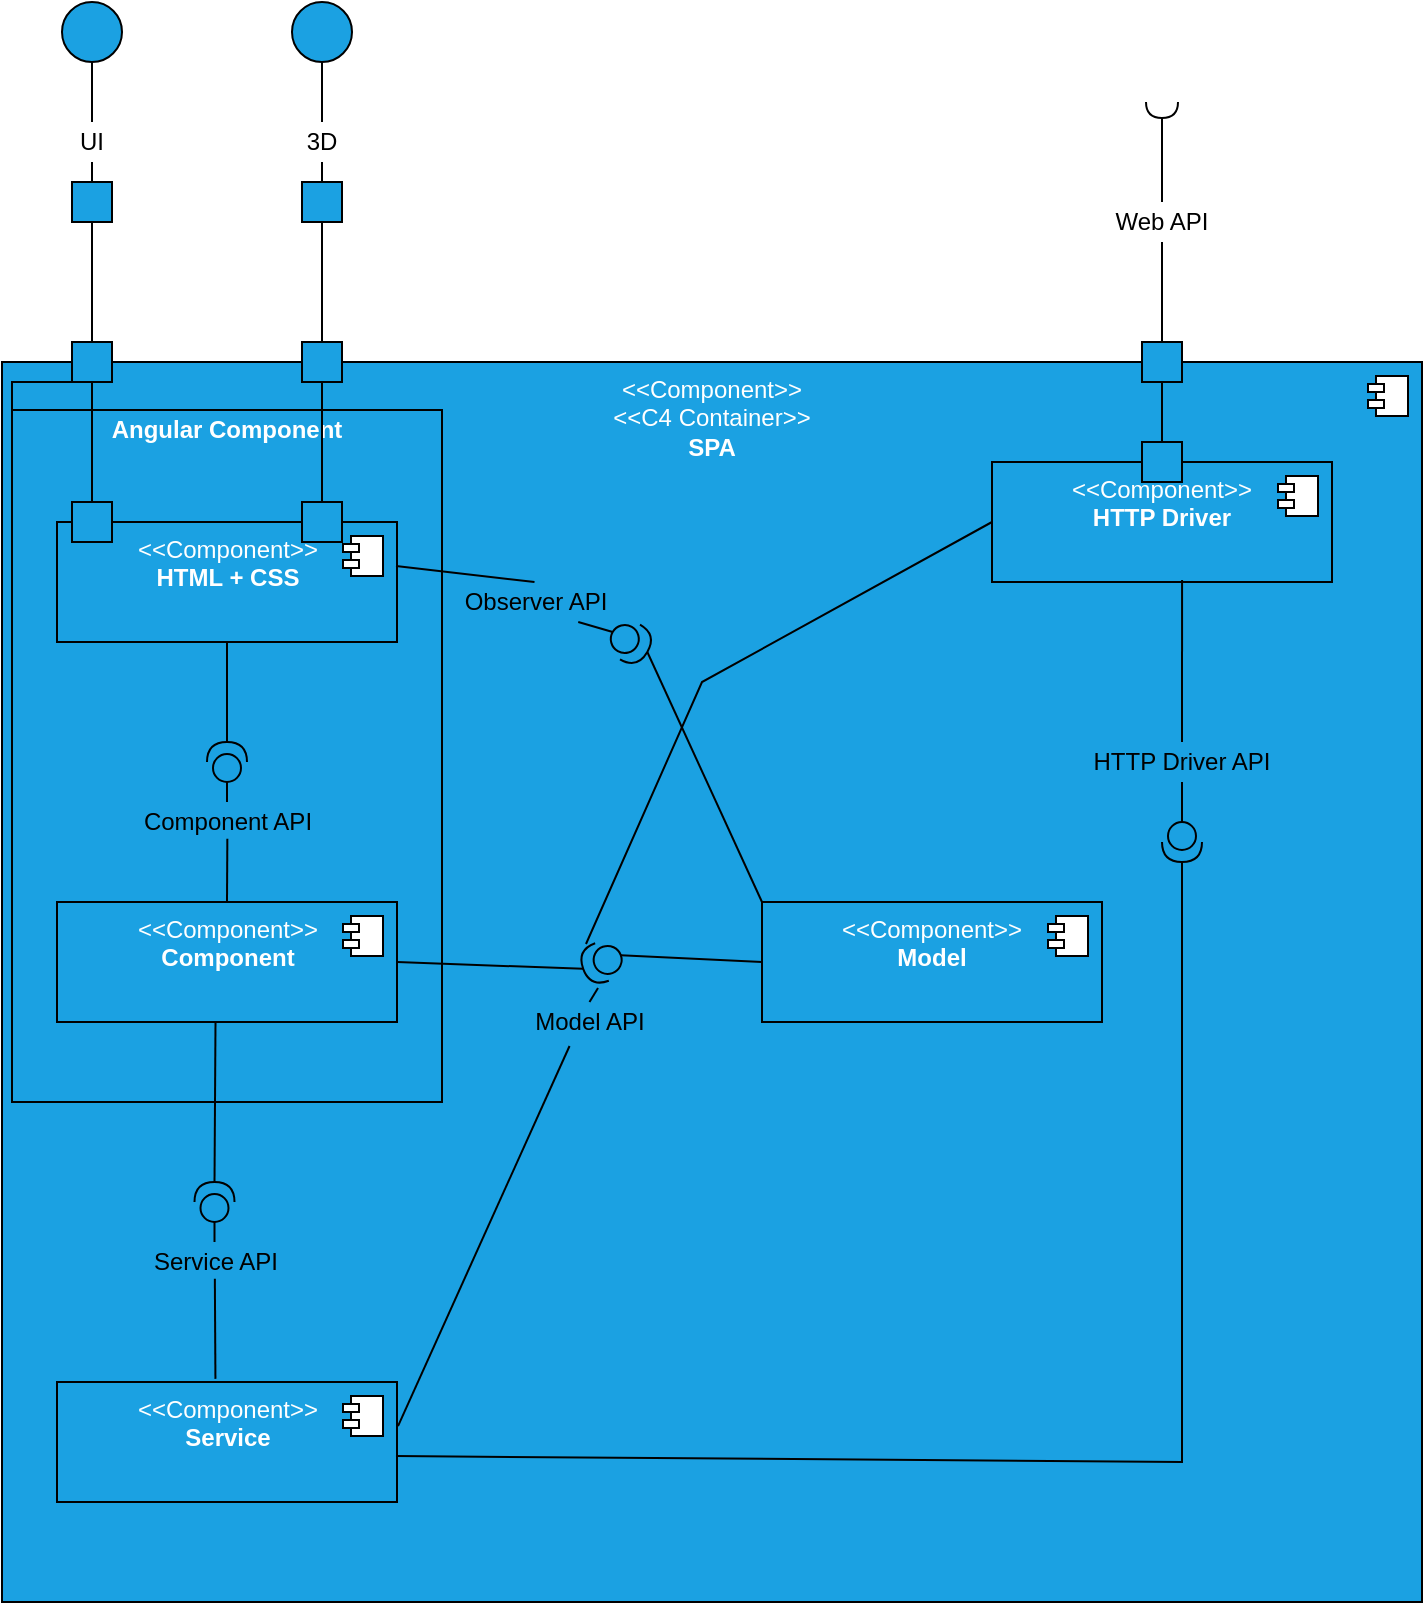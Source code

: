 <mxfile version="24.7.17">
  <diagram name="Página-1" id="kKBKMEyVlORLd3pp8Gom">
    <mxGraphModel dx="1434" dy="2005" grid="1" gridSize="10" guides="1" tooltips="1" connect="1" arrows="1" fold="1" page="1" pageScale="1" pageWidth="827" pageHeight="1169" math="0" shadow="0">
      <root>
        <mxCell id="0" />
        <mxCell id="1" parent="0" />
        <mxCell id="7BqX2QthyGYcZfOtiyWT-3" value="&amp;lt;&amp;lt;Component&amp;gt;&amp;gt;&lt;div&gt;&amp;lt;&amp;lt;C4 Container&lt;span style=&quot;background-color: initial;&quot;&gt;&amp;gt;&amp;gt;&lt;/span&gt;&lt;/div&gt;&lt;div style=&quot;padding-right: 0px;&quot;&gt;&lt;b&gt;SPA&lt;/b&gt;&lt;/div&gt;" style="html=1;dropTarget=0;whiteSpace=wrap;horizontal=1;verticalAlign=top;fillColor=#1ba1e2;fontColor=#ffffff;strokeColor=default;" parent="1" vertex="1">
          <mxGeometry x="100" y="60" width="710" height="620" as="geometry" />
        </mxCell>
        <mxCell id="7BqX2QthyGYcZfOtiyWT-4" value="" style="shape=module;jettyWidth=8;jettyHeight=4;" parent="7BqX2QthyGYcZfOtiyWT-3" vertex="1">
          <mxGeometry x="1" width="20" height="20" relative="1" as="geometry">
            <mxPoint x="-27" y="7" as="offset" />
          </mxGeometry>
        </mxCell>
        <mxCell id="7BqX2QthyGYcZfOtiyWT-25" value="" style="whiteSpace=wrap;html=1;aspect=fixed;fillColor=#1ba1e2;fontColor=#ffffff;strokeColor=default;" parent="1" vertex="1">
          <mxGeometry x="135" y="-30" width="20" height="20" as="geometry" />
        </mxCell>
        <mxCell id="7BqX2QthyGYcZfOtiyWT-26" value="" style="whiteSpace=wrap;html=1;aspect=fixed;fillColor=#1ba1e2;fontColor=#ffffff;strokeColor=default;" parent="1" vertex="1">
          <mxGeometry x="135" y="50" width="20" height="20" as="geometry" />
        </mxCell>
        <mxCell id="7BqX2QthyGYcZfOtiyWT-27" value="" style="whiteSpace=wrap;html=1;aspect=fixed;fillColor=#1ba1e2;fontColor=#ffffff;strokeColor=default;" parent="1" vertex="1">
          <mxGeometry x="250" y="50" width="20" height="20" as="geometry" />
        </mxCell>
        <mxCell id="7BqX2QthyGYcZfOtiyWT-28" value="" style="endArrow=none;html=1;rounded=0;entryX=0.5;entryY=1;entryDx=0;entryDy=0;exitX=0.5;exitY=0;exitDx=0;exitDy=0;" parent="1" source="7BqX2QthyGYcZfOtiyWT-26" target="7BqX2QthyGYcZfOtiyWT-25" edge="1">
          <mxGeometry width="50" height="50" relative="1" as="geometry">
            <mxPoint x="205" y="120" as="sourcePoint" />
            <mxPoint x="255" y="70" as="targetPoint" />
          </mxGeometry>
        </mxCell>
        <mxCell id="7BqX2QthyGYcZfOtiyWT-30" value="" style="endArrow=none;html=1;rounded=0;exitX=0.5;exitY=0;exitDx=0;exitDy=0;entryX=0.5;entryY=1;entryDx=0;entryDy=0;" parent="1" source="7BqX2QthyGYcZfOtiyWT-33" target="7BqX2QthyGYcZfOtiyWT-31" edge="1">
          <mxGeometry width="50" height="50" relative="1" as="geometry">
            <mxPoint x="155" y="70" as="sourcePoint" />
            <mxPoint x="145" y="-110" as="targetPoint" />
          </mxGeometry>
        </mxCell>
        <mxCell id="7BqX2QthyGYcZfOtiyWT-31" value="" style="ellipse;whiteSpace=wrap;html=1;aspect=fixed;fillColor=#1ba1e2;fontColor=#ffffff;strokeColor=default;" parent="1" vertex="1">
          <mxGeometry x="130" y="-120" width="30" height="30" as="geometry" />
        </mxCell>
        <mxCell id="7BqX2QthyGYcZfOtiyWT-32" value="" style="endArrow=none;html=1;rounded=0;exitX=0.5;exitY=0;exitDx=0;exitDy=0;" parent="1" source="7BqX2QthyGYcZfOtiyWT-25" target="7BqX2QthyGYcZfOtiyWT-33" edge="1">
          <mxGeometry width="50" height="50" relative="1" as="geometry">
            <mxPoint x="145" y="-80" as="sourcePoint" />
            <mxPoint x="145" y="-110" as="targetPoint" />
          </mxGeometry>
        </mxCell>
        <mxCell id="7BqX2QthyGYcZfOtiyWT-33" value="UI" style="text;html=1;align=center;verticalAlign=middle;whiteSpace=wrap;rounded=0;" parent="1" vertex="1">
          <mxGeometry x="135" y="-60" width="20" height="20" as="geometry" />
        </mxCell>
        <mxCell id="7BqX2QthyGYcZfOtiyWT-35" value="" style="endArrow=none;html=1;rounded=0;entryX=0.5;entryY=1;entryDx=0;entryDy=0;exitX=0.5;exitY=0;exitDx=0;exitDy=0;" parent="1" source="7BqX2QthyGYcZfOtiyWT-38" target="7BqX2QthyGYcZfOtiyWT-36" edge="1">
          <mxGeometry width="50" height="50" relative="1" as="geometry">
            <mxPoint x="280" y="-100" as="sourcePoint" />
            <mxPoint x="246.5" y="-110" as="targetPoint" />
          </mxGeometry>
        </mxCell>
        <mxCell id="7BqX2QthyGYcZfOtiyWT-36" value="" style="ellipse;whiteSpace=wrap;html=1;aspect=fixed;fillColor=#1ba1e2;fontColor=#ffffff;strokeColor=default;" parent="1" vertex="1">
          <mxGeometry x="245" y="-120" width="30" height="30" as="geometry" />
        </mxCell>
        <mxCell id="7BqX2QthyGYcZfOtiyWT-37" value="" style="endArrow=none;html=1;rounded=0;exitX=0.5;exitY=0;exitDx=0;exitDy=0;" parent="1" source="7BqX2QthyGYcZfOtiyWT-34" target="7BqX2QthyGYcZfOtiyWT-38" edge="1">
          <mxGeometry width="50" height="50" relative="1" as="geometry">
            <mxPoint x="246.5" y="-80" as="sourcePoint" />
            <mxPoint x="246.5" y="-110" as="targetPoint" />
          </mxGeometry>
        </mxCell>
        <mxCell id="7BqX2QthyGYcZfOtiyWT-39" value="" style="endArrow=none;html=1;rounded=0;entryX=0.5;entryY=1;entryDx=0;entryDy=0;exitX=0.5;exitY=0;exitDx=0;exitDy=0;" parent="1" source="7BqX2QthyGYcZfOtiyWT-27" target="7BqX2QthyGYcZfOtiyWT-34" edge="1">
          <mxGeometry width="50" height="50" relative="1" as="geometry">
            <mxPoint x="246.5" y="30" as="sourcePoint" />
            <mxPoint x="246.5" y="-60" as="targetPoint" />
          </mxGeometry>
        </mxCell>
        <mxCell id="7BqX2QthyGYcZfOtiyWT-34" value="" style="whiteSpace=wrap;html=1;aspect=fixed;fillColor=#1ba1e2;fontColor=#ffffff;strokeColor=default;" parent="1" vertex="1">
          <mxGeometry x="250" y="-30" width="20" height="20" as="geometry" />
        </mxCell>
        <mxCell id="7BqX2QthyGYcZfOtiyWT-40" value="" style="endArrow=none;html=1;rounded=0;entryX=0.5;entryY=1;entryDx=0;entryDy=0;exitX=0.5;exitY=0;exitDx=0;exitDy=0;" parent="1" source="7BqX2QthyGYcZfOtiyWT-34" target="7BqX2QthyGYcZfOtiyWT-38" edge="1">
          <mxGeometry width="50" height="50" relative="1" as="geometry">
            <mxPoint x="246.5" y="-30" as="sourcePoint" />
            <mxPoint x="246.5" y="-60" as="targetPoint" />
          </mxGeometry>
        </mxCell>
        <mxCell id="7BqX2QthyGYcZfOtiyWT-38" value="3D" style="text;html=1;align=center;verticalAlign=middle;whiteSpace=wrap;rounded=0;" parent="1" vertex="1">
          <mxGeometry x="250" y="-60" width="20" height="20" as="geometry" />
        </mxCell>
        <mxCell id="7BqX2QthyGYcZfOtiyWT-41" value="Angular Component" style="shape=folder;fontStyle=1;spacingTop=10;tabWidth=40;tabHeight=14;tabPosition=left;html=1;whiteSpace=wrap;verticalAlign=top;fillColor=none;fontColor=#ffffff;strokeColor=default;" parent="1" vertex="1">
          <mxGeometry x="105" y="70" width="215" height="360" as="geometry" />
        </mxCell>
        <mxCell id="7BqX2QthyGYcZfOtiyWT-42" value="&amp;lt;&amp;lt;Component&amp;gt;&amp;gt;&lt;div style=&quot;padding-right: 0px;&quot;&gt;&lt;b&gt;HTML + CSS&lt;/b&gt;&lt;/div&gt;" style="html=1;dropTarget=0;whiteSpace=wrap;horizontal=1;verticalAlign=top;fillColor=#1ba1e2;fontColor=#ffffff;strokeColor=default;" parent="1" vertex="1">
          <mxGeometry x="127.5" y="140" width="170" height="60" as="geometry" />
        </mxCell>
        <mxCell id="7BqX2QthyGYcZfOtiyWT-43" value="" style="shape=module;jettyWidth=8;jettyHeight=4;" parent="7BqX2QthyGYcZfOtiyWT-42" vertex="1">
          <mxGeometry x="1" width="20" height="20" relative="1" as="geometry">
            <mxPoint x="-27" y="7" as="offset" />
          </mxGeometry>
        </mxCell>
        <mxCell id="7BqX2QthyGYcZfOtiyWT-47" value="" style="whiteSpace=wrap;html=1;aspect=fixed;fillColor=#1ba1e2;fontColor=#ffffff;strokeColor=default;" parent="1" vertex="1">
          <mxGeometry x="135" y="130" width="20" height="20" as="geometry" />
        </mxCell>
        <mxCell id="7BqX2QthyGYcZfOtiyWT-48" value="" style="whiteSpace=wrap;html=1;aspect=fixed;fillColor=#1ba1e2;fontColor=#ffffff;strokeColor=default;" parent="1" vertex="1">
          <mxGeometry x="250" y="130" width="20" height="20" as="geometry" />
        </mxCell>
        <mxCell id="7BqX2QthyGYcZfOtiyWT-49" value="" style="endArrow=none;html=1;rounded=0;entryX=0.5;entryY=1;entryDx=0;entryDy=0;exitX=0.5;exitY=0;exitDx=0;exitDy=0;" parent="1" source="7BqX2QthyGYcZfOtiyWT-47" target="7BqX2QthyGYcZfOtiyWT-26" edge="1">
          <mxGeometry width="50" height="50" relative="1" as="geometry">
            <mxPoint x="140" y="130" as="sourcePoint" />
            <mxPoint x="155" as="targetPoint" />
          </mxGeometry>
        </mxCell>
        <mxCell id="7BqX2QthyGYcZfOtiyWT-50" value="" style="endArrow=none;html=1;rounded=0;entryX=0.5;entryY=1;entryDx=0;entryDy=0;exitX=0.5;exitY=0;exitDx=0;exitDy=0;" parent="1" source="7BqX2QthyGYcZfOtiyWT-48" target="7BqX2QthyGYcZfOtiyWT-27" edge="1">
          <mxGeometry width="50" height="50" relative="1" as="geometry">
            <mxPoint x="155" y="140" as="sourcePoint" />
            <mxPoint x="155" y="60" as="targetPoint" />
          </mxGeometry>
        </mxCell>
        <mxCell id="7BqX2QthyGYcZfOtiyWT-51" value="&amp;lt;&amp;lt;Component&amp;gt;&amp;gt;&lt;div style=&quot;padding-right: 0px;&quot;&gt;&lt;b&gt;Component&lt;/b&gt;&lt;/div&gt;" style="html=1;dropTarget=0;whiteSpace=wrap;horizontal=1;verticalAlign=top;fillColor=#1ba1e2;fontColor=#ffffff;strokeColor=default;" parent="1" vertex="1">
          <mxGeometry x="127.5" y="330" width="170" height="60" as="geometry" />
        </mxCell>
        <mxCell id="7BqX2QthyGYcZfOtiyWT-52" value="" style="shape=module;jettyWidth=8;jettyHeight=4;" parent="7BqX2QthyGYcZfOtiyWT-51" vertex="1">
          <mxGeometry x="1" width="20" height="20" relative="1" as="geometry">
            <mxPoint x="-27" y="7" as="offset" />
          </mxGeometry>
        </mxCell>
        <mxCell id="7BqX2QthyGYcZfOtiyWT-63" value="" style="shape=providedRequiredInterface;html=1;verticalLabelPosition=bottom;sketch=0;rotation=-90;fillColor=#1ba1e2;fontColor=#ffffff;strokeColor=default;" parent="1" vertex="1">
          <mxGeometry x="202.5" y="250" width="20" height="20" as="geometry" />
        </mxCell>
        <mxCell id="7BqX2QthyGYcZfOtiyWT-64" value="" style="endArrow=none;html=1;rounded=0;entryX=0.5;entryY=1;entryDx=0;entryDy=0;exitX=1;exitY=0.5;exitDx=0;exitDy=0;exitPerimeter=0;" parent="1" source="7BqX2QthyGYcZfOtiyWT-63" target="7BqX2QthyGYcZfOtiyWT-42" edge="1">
          <mxGeometry width="50" height="50" relative="1" as="geometry">
            <mxPoint x="270" y="140" as="sourcePoint" />
            <mxPoint x="270" y="60" as="targetPoint" />
          </mxGeometry>
        </mxCell>
        <mxCell id="7BqX2QthyGYcZfOtiyWT-65" value="" style="endArrow=none;html=1;rounded=0;entryX=0;entryY=0.5;entryDx=0;entryDy=0;exitX=0.5;exitY=0;exitDx=0;exitDy=0;entryPerimeter=0;" parent="1" source="7BqX2QthyGYcZfOtiyWT-69" target="7BqX2QthyGYcZfOtiyWT-63" edge="1">
          <mxGeometry width="50" height="50" relative="1" as="geometry">
            <mxPoint x="223" y="250" as="sourcePoint" />
            <mxPoint x="223" y="210" as="targetPoint" />
          </mxGeometry>
        </mxCell>
        <mxCell id="7BqX2QthyGYcZfOtiyWT-70" value="" style="endArrow=none;html=1;rounded=0;entryX=0.502;entryY=0.916;entryDx=0;entryDy=0;exitX=0.5;exitY=0;exitDx=0;exitDy=0;entryPerimeter=0;" parent="1" source="7BqX2QthyGYcZfOtiyWT-51" target="7BqX2QthyGYcZfOtiyWT-69" edge="1">
          <mxGeometry width="50" height="50" relative="1" as="geometry">
            <mxPoint x="213" y="330" as="sourcePoint" />
            <mxPoint x="213" y="270" as="targetPoint" />
          </mxGeometry>
        </mxCell>
        <mxCell id="7BqX2QthyGYcZfOtiyWT-69" value="Component API" style="text;html=1;align=center;verticalAlign=middle;whiteSpace=wrap;rounded=0;" parent="1" vertex="1">
          <mxGeometry x="168.75" y="280" width="87.5" height="20" as="geometry" />
        </mxCell>
        <mxCell id="7BqX2QthyGYcZfOtiyWT-71" value="&amp;lt;&amp;lt;Component&amp;gt;&amp;gt;&lt;div&gt;&lt;b&gt;Service&lt;/b&gt;&lt;/div&gt;" style="html=1;dropTarget=0;whiteSpace=wrap;horizontal=1;verticalAlign=top;fillColor=#1ba1e2;fontColor=#ffffff;strokeColor=default;" parent="1" vertex="1">
          <mxGeometry x="127.5" y="570" width="170" height="60" as="geometry" />
        </mxCell>
        <mxCell id="7BqX2QthyGYcZfOtiyWT-72" value="" style="shape=module;jettyWidth=8;jettyHeight=4;" parent="7BqX2QthyGYcZfOtiyWT-71" vertex="1">
          <mxGeometry x="1" width="20" height="20" relative="1" as="geometry">
            <mxPoint x="-27" y="7" as="offset" />
          </mxGeometry>
        </mxCell>
        <mxCell id="7BqX2QthyGYcZfOtiyWT-73" value="" style="shape=providedRequiredInterface;html=1;verticalLabelPosition=bottom;sketch=0;rotation=-90;fillColor=#1ba1e2;fontColor=#ffffff;strokeColor=default;" parent="1" vertex="1">
          <mxGeometry x="196.25" y="470" width="20" height="20" as="geometry" />
        </mxCell>
        <mxCell id="7BqX2QthyGYcZfOtiyWT-74" value="" style="endArrow=none;html=1;rounded=0;entryX=0.5;entryY=1;entryDx=0;entryDy=0;exitX=1;exitY=0.5;exitDx=0;exitDy=0;exitPerimeter=0;" parent="1" source="7BqX2QthyGYcZfOtiyWT-73" edge="1">
          <mxGeometry width="50" height="50" relative="1" as="geometry">
            <mxPoint x="263.75" y="330" as="sourcePoint" />
            <mxPoint x="206.75" y="390" as="targetPoint" />
          </mxGeometry>
        </mxCell>
        <mxCell id="7BqX2QthyGYcZfOtiyWT-75" value="" style="endArrow=none;html=1;rounded=0;entryX=0;entryY=0.5;entryDx=0;entryDy=0;exitX=0.5;exitY=0;exitDx=0;exitDy=0;entryPerimeter=0;" parent="1" source="7BqX2QthyGYcZfOtiyWT-77" target="7BqX2QthyGYcZfOtiyWT-73" edge="1">
          <mxGeometry width="50" height="50" relative="1" as="geometry">
            <mxPoint x="216.75" y="440" as="sourcePoint" />
            <mxPoint x="216.75" y="400" as="targetPoint" />
          </mxGeometry>
        </mxCell>
        <mxCell id="7BqX2QthyGYcZfOtiyWT-76" value="" style="endArrow=none;html=1;rounded=0;entryX=0.502;entryY=0.916;entryDx=0;entryDy=0;entryPerimeter=0;exitX=0.466;exitY=-0.026;exitDx=0;exitDy=0;exitPerimeter=0;" parent="1" source="7BqX2QthyGYcZfOtiyWT-71" target="7BqX2QthyGYcZfOtiyWT-77" edge="1">
          <mxGeometry width="50" height="50" relative="1" as="geometry">
            <mxPoint x="213" y="569" as="sourcePoint" />
            <mxPoint x="206.75" y="460" as="targetPoint" />
          </mxGeometry>
        </mxCell>
        <mxCell id="7BqX2QthyGYcZfOtiyWT-77" value="Service API" style="text;html=1;align=center;verticalAlign=middle;whiteSpace=wrap;rounded=0;" parent="1" vertex="1">
          <mxGeometry x="162.5" y="500" width="87.5" height="20" as="geometry" />
        </mxCell>
        <mxCell id="7BqX2QthyGYcZfOtiyWT-78" value="&amp;lt;&amp;lt;Component&amp;gt;&amp;gt;&lt;div&gt;&lt;b&gt;Model&lt;/b&gt;&lt;/div&gt;" style="html=1;dropTarget=0;whiteSpace=wrap;horizontal=1;verticalAlign=top;fillColor=#1ba1e2;fontColor=#ffffff;strokeColor=default;" parent="1" vertex="1">
          <mxGeometry x="480" y="330" width="170" height="60" as="geometry" />
        </mxCell>
        <mxCell id="7BqX2QthyGYcZfOtiyWT-79" value="" style="shape=module;jettyWidth=8;jettyHeight=4;" parent="7BqX2QthyGYcZfOtiyWT-78" vertex="1">
          <mxGeometry x="1" width="20" height="20" relative="1" as="geometry">
            <mxPoint x="-27" y="7" as="offset" />
          </mxGeometry>
        </mxCell>
        <mxCell id="7BqX2QthyGYcZfOtiyWT-80" value="" style="shape=providedRequiredInterface;html=1;verticalLabelPosition=bottom;sketch=0;rotation=-200;fillColor=#1ba1e2;fontColor=#ffffff;strokeColor=default;" parent="1" vertex="1">
          <mxGeometry x="390" y="350" width="20" height="20" as="geometry" />
        </mxCell>
        <mxCell id="7BqX2QthyGYcZfOtiyWT-81" value="" style="endArrow=none;html=1;rounded=0;entryX=1;entryY=0.5;entryDx=0;entryDy=0;exitX=1;exitY=0.5;exitDx=0;exitDy=0;exitPerimeter=0;" parent="1" source="7BqX2QthyGYcZfOtiyWT-80" target="7BqX2QthyGYcZfOtiyWT-51" edge="1">
          <mxGeometry width="50" height="50" relative="1" as="geometry">
            <mxPoint x="390" y="354" as="sourcePoint" />
            <mxPoint x="400.5" y="240" as="targetPoint" />
          </mxGeometry>
        </mxCell>
        <mxCell id="7BqX2QthyGYcZfOtiyWT-83" value="" style="endArrow=none;html=1;rounded=0;entryX=0;entryY=0.5;entryDx=0;entryDy=0;exitX=0;exitY=0.5;exitDx=0;exitDy=0;entryPerimeter=0;" parent="1" source="7BqX2QthyGYcZfOtiyWT-78" target="7BqX2QthyGYcZfOtiyWT-80" edge="1">
          <mxGeometry width="50" height="50" relative="1" as="geometry">
            <mxPoint x="400.5" y="370" as="sourcePoint" />
            <mxPoint x="400.5" y="338" as="targetPoint" />
          </mxGeometry>
        </mxCell>
        <mxCell id="7BqX2QthyGYcZfOtiyWT-84" value="Model API" style="text;html=1;align=center;verticalAlign=middle;whiteSpace=wrap;rounded=0;" parent="1" vertex="1">
          <mxGeometry x="350" y="380" width="87.5" height="20" as="geometry" />
        </mxCell>
        <mxCell id="7BqX2QthyGYcZfOtiyWT-86" value="" style="endArrow=none;html=1;rounded=0;entryX=0.816;entryY=-0.077;entryDx=0;entryDy=0;exitX=0.5;exitY=0;exitDx=0;exitDy=0;entryPerimeter=0;" parent="1" source="7BqX2QthyGYcZfOtiyWT-84" target="7BqX2QthyGYcZfOtiyWT-80" edge="1">
          <mxGeometry width="50" height="50" relative="1" as="geometry">
            <mxPoint x="500" y="370" as="sourcePoint" />
            <mxPoint x="419" y="367" as="targetPoint" />
          </mxGeometry>
        </mxCell>
        <mxCell id="7BqX2QthyGYcZfOtiyWT-87" value="" style="endArrow=none;html=1;rounded=0;entryX=1.003;entryY=0.367;entryDx=0;entryDy=0;exitX=0.386;exitY=1.1;exitDx=0;exitDy=0;entryPerimeter=0;exitPerimeter=0;" parent="1" source="7BqX2QthyGYcZfOtiyWT-84" target="7BqX2QthyGYcZfOtiyWT-71" edge="1">
          <mxGeometry width="50" height="50" relative="1" as="geometry">
            <mxPoint x="500" y="370" as="sourcePoint" />
            <mxPoint x="419" y="367" as="targetPoint" />
          </mxGeometry>
        </mxCell>
        <mxCell id="7BqX2QthyGYcZfOtiyWT-88" value="&amp;lt;&amp;lt;Component&amp;gt;&amp;gt;&lt;div&gt;&lt;b&gt;HTTP Driver&lt;/b&gt;&lt;/div&gt;" style="html=1;dropTarget=0;whiteSpace=wrap;horizontal=1;verticalAlign=top;fillColor=#1ba1e2;fontColor=#ffffff;strokeColor=default;" parent="1" vertex="1">
          <mxGeometry x="595" y="110" width="170" height="60" as="geometry" />
        </mxCell>
        <mxCell id="7BqX2QthyGYcZfOtiyWT-89" value="" style="shape=module;jettyWidth=8;jettyHeight=4;" parent="7BqX2QthyGYcZfOtiyWT-88" vertex="1">
          <mxGeometry x="1" width="20" height="20" relative="1" as="geometry">
            <mxPoint x="-27" y="7" as="offset" />
          </mxGeometry>
        </mxCell>
        <mxCell id="7BqX2QthyGYcZfOtiyWT-90" value="" style="endArrow=none;html=1;rounded=0;entryX=0;entryY=0.5;entryDx=0;entryDy=0;exitX=0.722;exitY=1.06;exitDx=0;exitDy=0;exitPerimeter=0;" parent="1" source="7BqX2QthyGYcZfOtiyWT-80" target="7BqX2QthyGYcZfOtiyWT-88" edge="1">
          <mxGeometry width="50" height="50" relative="1" as="geometry">
            <mxPoint x="401" y="373" as="sourcePoint" />
            <mxPoint x="308" y="370" as="targetPoint" />
            <Array as="points">
              <mxPoint x="450" y="220" />
            </Array>
          </mxGeometry>
        </mxCell>
        <mxCell id="7BqX2QthyGYcZfOtiyWT-91" value="" style="shape=providedRequiredInterface;html=1;verticalLabelPosition=bottom;sketch=0;rotation=30;fillColor=#1ba1e2;fontColor=#ffffff;strokeColor=default;" parent="1" vertex="1">
          <mxGeometry x="404" y="190" width="20" height="20" as="geometry" />
        </mxCell>
        <mxCell id="7BqX2QthyGYcZfOtiyWT-92" value="Observer API" style="text;html=1;align=center;verticalAlign=middle;whiteSpace=wrap;rounded=0;" parent="1" vertex="1">
          <mxGeometry x="322.5" y="170" width="87.5" height="20" as="geometry" />
        </mxCell>
        <mxCell id="7BqX2QthyGYcZfOtiyWT-95" value="" style="endArrow=none;html=1;rounded=0;entryX=0;entryY=0;entryDx=0;entryDy=0;exitX=1;exitY=0.5;exitDx=0;exitDy=0;exitPerimeter=0;" parent="1" source="7BqX2QthyGYcZfOtiyWT-91" target="7BqX2QthyGYcZfOtiyWT-78" edge="1">
          <mxGeometry width="50" height="50" relative="1" as="geometry">
            <mxPoint x="402" y="361" as="sourcePoint" />
            <mxPoint x="600" y="140" as="targetPoint" />
            <Array as="points" />
          </mxGeometry>
        </mxCell>
        <mxCell id="7BqX2QthyGYcZfOtiyWT-98" value="" style="endArrow=none;html=1;rounded=0;entryX=0.5;entryY=0;entryDx=0;entryDy=0;exitX=0.997;exitY=0.367;exitDx=0;exitDy=0;exitPerimeter=0;" parent="1" source="7BqX2QthyGYcZfOtiyWT-42" target="7BqX2QthyGYcZfOtiyWT-92" edge="1">
          <mxGeometry width="50" height="50" relative="1" as="geometry">
            <mxPoint x="433" y="215" as="sourcePoint" />
            <mxPoint x="490" y="340" as="targetPoint" />
            <Array as="points" />
          </mxGeometry>
        </mxCell>
        <mxCell id="7BqX2QthyGYcZfOtiyWT-99" value="" style="endArrow=none;html=1;rounded=0;entryX=0;entryY=0.5;entryDx=0;entryDy=0;exitX=0.75;exitY=1;exitDx=0;exitDy=0;entryPerimeter=0;" parent="1" source="7BqX2QthyGYcZfOtiyWT-92" target="7BqX2QthyGYcZfOtiyWT-91" edge="1">
          <mxGeometry width="50" height="50" relative="1" as="geometry">
            <mxPoint x="307" y="172" as="sourcePoint" />
            <mxPoint x="376" y="180" as="targetPoint" />
            <Array as="points" />
          </mxGeometry>
        </mxCell>
        <mxCell id="7BqX2QthyGYcZfOtiyWT-103" value="" style="endArrow=none;html=1;rounded=0;entryX=0.997;entryY=0.617;entryDx=0;entryDy=0;exitX=1;exitY=0.5;exitDx=0;exitDy=0;exitPerimeter=0;entryPerimeter=0;" parent="1" source="7BqX2QthyGYcZfOtiyWT-104" target="7BqX2QthyGYcZfOtiyWT-71" edge="1">
          <mxGeometry width="50" height="50" relative="1" as="geometry">
            <mxPoint x="394" y="412" as="sourcePoint" />
            <mxPoint x="308" y="602" as="targetPoint" />
            <Array as="points">
              <mxPoint x="690" y="610" />
            </Array>
          </mxGeometry>
        </mxCell>
        <mxCell id="7BqX2QthyGYcZfOtiyWT-105" value="" style="endArrow=none;html=1;rounded=0;entryX=0;entryY=0.5;entryDx=0;entryDy=0;exitX=0.5;exitY=1;exitDx=0;exitDy=0;entryPerimeter=0;" parent="1" source="7BqX2QthyGYcZfOtiyWT-106" target="7BqX2QthyGYcZfOtiyWT-104" edge="1">
          <mxGeometry width="50" height="50" relative="1" as="geometry">
            <mxPoint x="685" y="160" as="sourcePoint" />
            <mxPoint x="297" y="607" as="targetPoint" />
            <Array as="points" />
          </mxGeometry>
        </mxCell>
        <mxCell id="7BqX2QthyGYcZfOtiyWT-104" value="" style="shape=providedRequiredInterface;html=1;verticalLabelPosition=bottom;sketch=0;rotation=90;fillColor=#1ba1e2;fontColor=#ffffff;strokeColor=default;" parent="1" vertex="1">
          <mxGeometry x="680" y="290" width="20" height="20" as="geometry" />
        </mxCell>
        <mxCell id="7BqX2QthyGYcZfOtiyWT-108" value="" style="endArrow=none;html=1;rounded=0;entryX=0.5;entryY=0;entryDx=0;entryDy=0;exitX=0.559;exitY=0.983;exitDx=0;exitDy=0;exitPerimeter=0;" parent="1" source="7BqX2QthyGYcZfOtiyWT-88" target="7BqX2QthyGYcZfOtiyWT-106" edge="1">
          <mxGeometry width="50" height="50" relative="1" as="geometry">
            <mxPoint x="690" y="160" as="sourcePoint" />
            <mxPoint x="690" y="290" as="targetPoint" />
            <Array as="points" />
          </mxGeometry>
        </mxCell>
        <mxCell id="7BqX2QthyGYcZfOtiyWT-106" value="HTTP Driver API" style="text;html=1;align=center;verticalAlign=middle;whiteSpace=wrap;rounded=0;" parent="1" vertex="1">
          <mxGeometry x="643.13" y="250" width="93.75" height="20" as="geometry" />
        </mxCell>
        <mxCell id="7BqX2QthyGYcZfOtiyWT-109" value="" style="rounded=0;orthogonalLoop=1;jettySize=auto;html=1;endArrow=halfCircle;endFill=0;endSize=6;strokeWidth=1;sketch=0;fontSize=12;curved=1;exitX=0.5;exitY=0;exitDx=0;exitDy=0;" parent="1" source="7BqX2QthyGYcZfOtiyWT-113" edge="1">
          <mxGeometry relative="1" as="geometry">
            <mxPoint x="675" y="85" as="sourcePoint" />
            <mxPoint x="680" y="-70" as="targetPoint" />
          </mxGeometry>
        </mxCell>
        <mxCell id="7BqX2QthyGYcZfOtiyWT-110" value="" style="ellipse;whiteSpace=wrap;html=1;align=center;aspect=fixed;fillColor=none;strokeColor=none;resizable=0;perimeter=centerPerimeter;rotatable=0;allowArrows=0;points=[];outlineConnect=1;" parent="1" vertex="1">
          <mxGeometry x="650" y="80" width="10" height="10" as="geometry" />
        </mxCell>
        <mxCell id="7BqX2QthyGYcZfOtiyWT-111" value="" style="whiteSpace=wrap;html=1;aspect=fixed;fillColor=#1ba1e2;fontColor=#ffffff;strokeColor=default;" parent="1" vertex="1">
          <mxGeometry x="670" y="50" width="20" height="20" as="geometry" />
        </mxCell>
        <mxCell id="7BqX2QthyGYcZfOtiyWT-113" value="Web API" style="text;html=1;align=center;verticalAlign=middle;whiteSpace=wrap;rounded=0;" parent="1" vertex="1">
          <mxGeometry x="645" y="-20" width="70" height="20" as="geometry" />
        </mxCell>
        <mxCell id="7BqX2QthyGYcZfOtiyWT-115" value="" style="endArrow=none;html=1;rounded=0;exitX=0.5;exitY=0;exitDx=0;exitDy=0;" parent="1" source="7BqX2QthyGYcZfOtiyWT-119" edge="1">
          <mxGeometry width="50" height="50" relative="1" as="geometry">
            <mxPoint x="680" y="99" as="sourcePoint" />
            <mxPoint x="680" y="70" as="targetPoint" />
          </mxGeometry>
        </mxCell>
        <mxCell id="7BqX2QthyGYcZfOtiyWT-116" value="" style="endArrow=none;html=1;rounded=0;entryX=0.5;entryY=1;entryDx=0;entryDy=0;exitX=0.5;exitY=0;exitDx=0;exitDy=0;" parent="1" source="7BqX2QthyGYcZfOtiyWT-111" target="7BqX2QthyGYcZfOtiyWT-113" edge="1">
          <mxGeometry width="50" height="50" relative="1" as="geometry">
            <mxPoint x="580" y="40" as="sourcePoint" />
            <mxPoint x="630" y="-10" as="targetPoint" />
          </mxGeometry>
        </mxCell>
        <mxCell id="7BqX2QthyGYcZfOtiyWT-120" value="" style="endArrow=none;html=1;rounded=0;exitX=0.5;exitY=0;exitDx=0;exitDy=0;" parent="1" source="7BqX2QthyGYcZfOtiyWT-88" target="7BqX2QthyGYcZfOtiyWT-119" edge="1">
          <mxGeometry width="50" height="50" relative="1" as="geometry">
            <mxPoint x="680" y="110" as="sourcePoint" />
            <mxPoint x="680" y="70" as="targetPoint" />
          </mxGeometry>
        </mxCell>
        <mxCell id="7BqX2QthyGYcZfOtiyWT-119" value="" style="whiteSpace=wrap;html=1;aspect=fixed;fillColor=#1ba1e2;fontColor=#ffffff;strokeColor=default;" parent="1" vertex="1">
          <mxGeometry x="670" y="100" width="20" height="20" as="geometry" />
        </mxCell>
      </root>
    </mxGraphModel>
  </diagram>
</mxfile>
